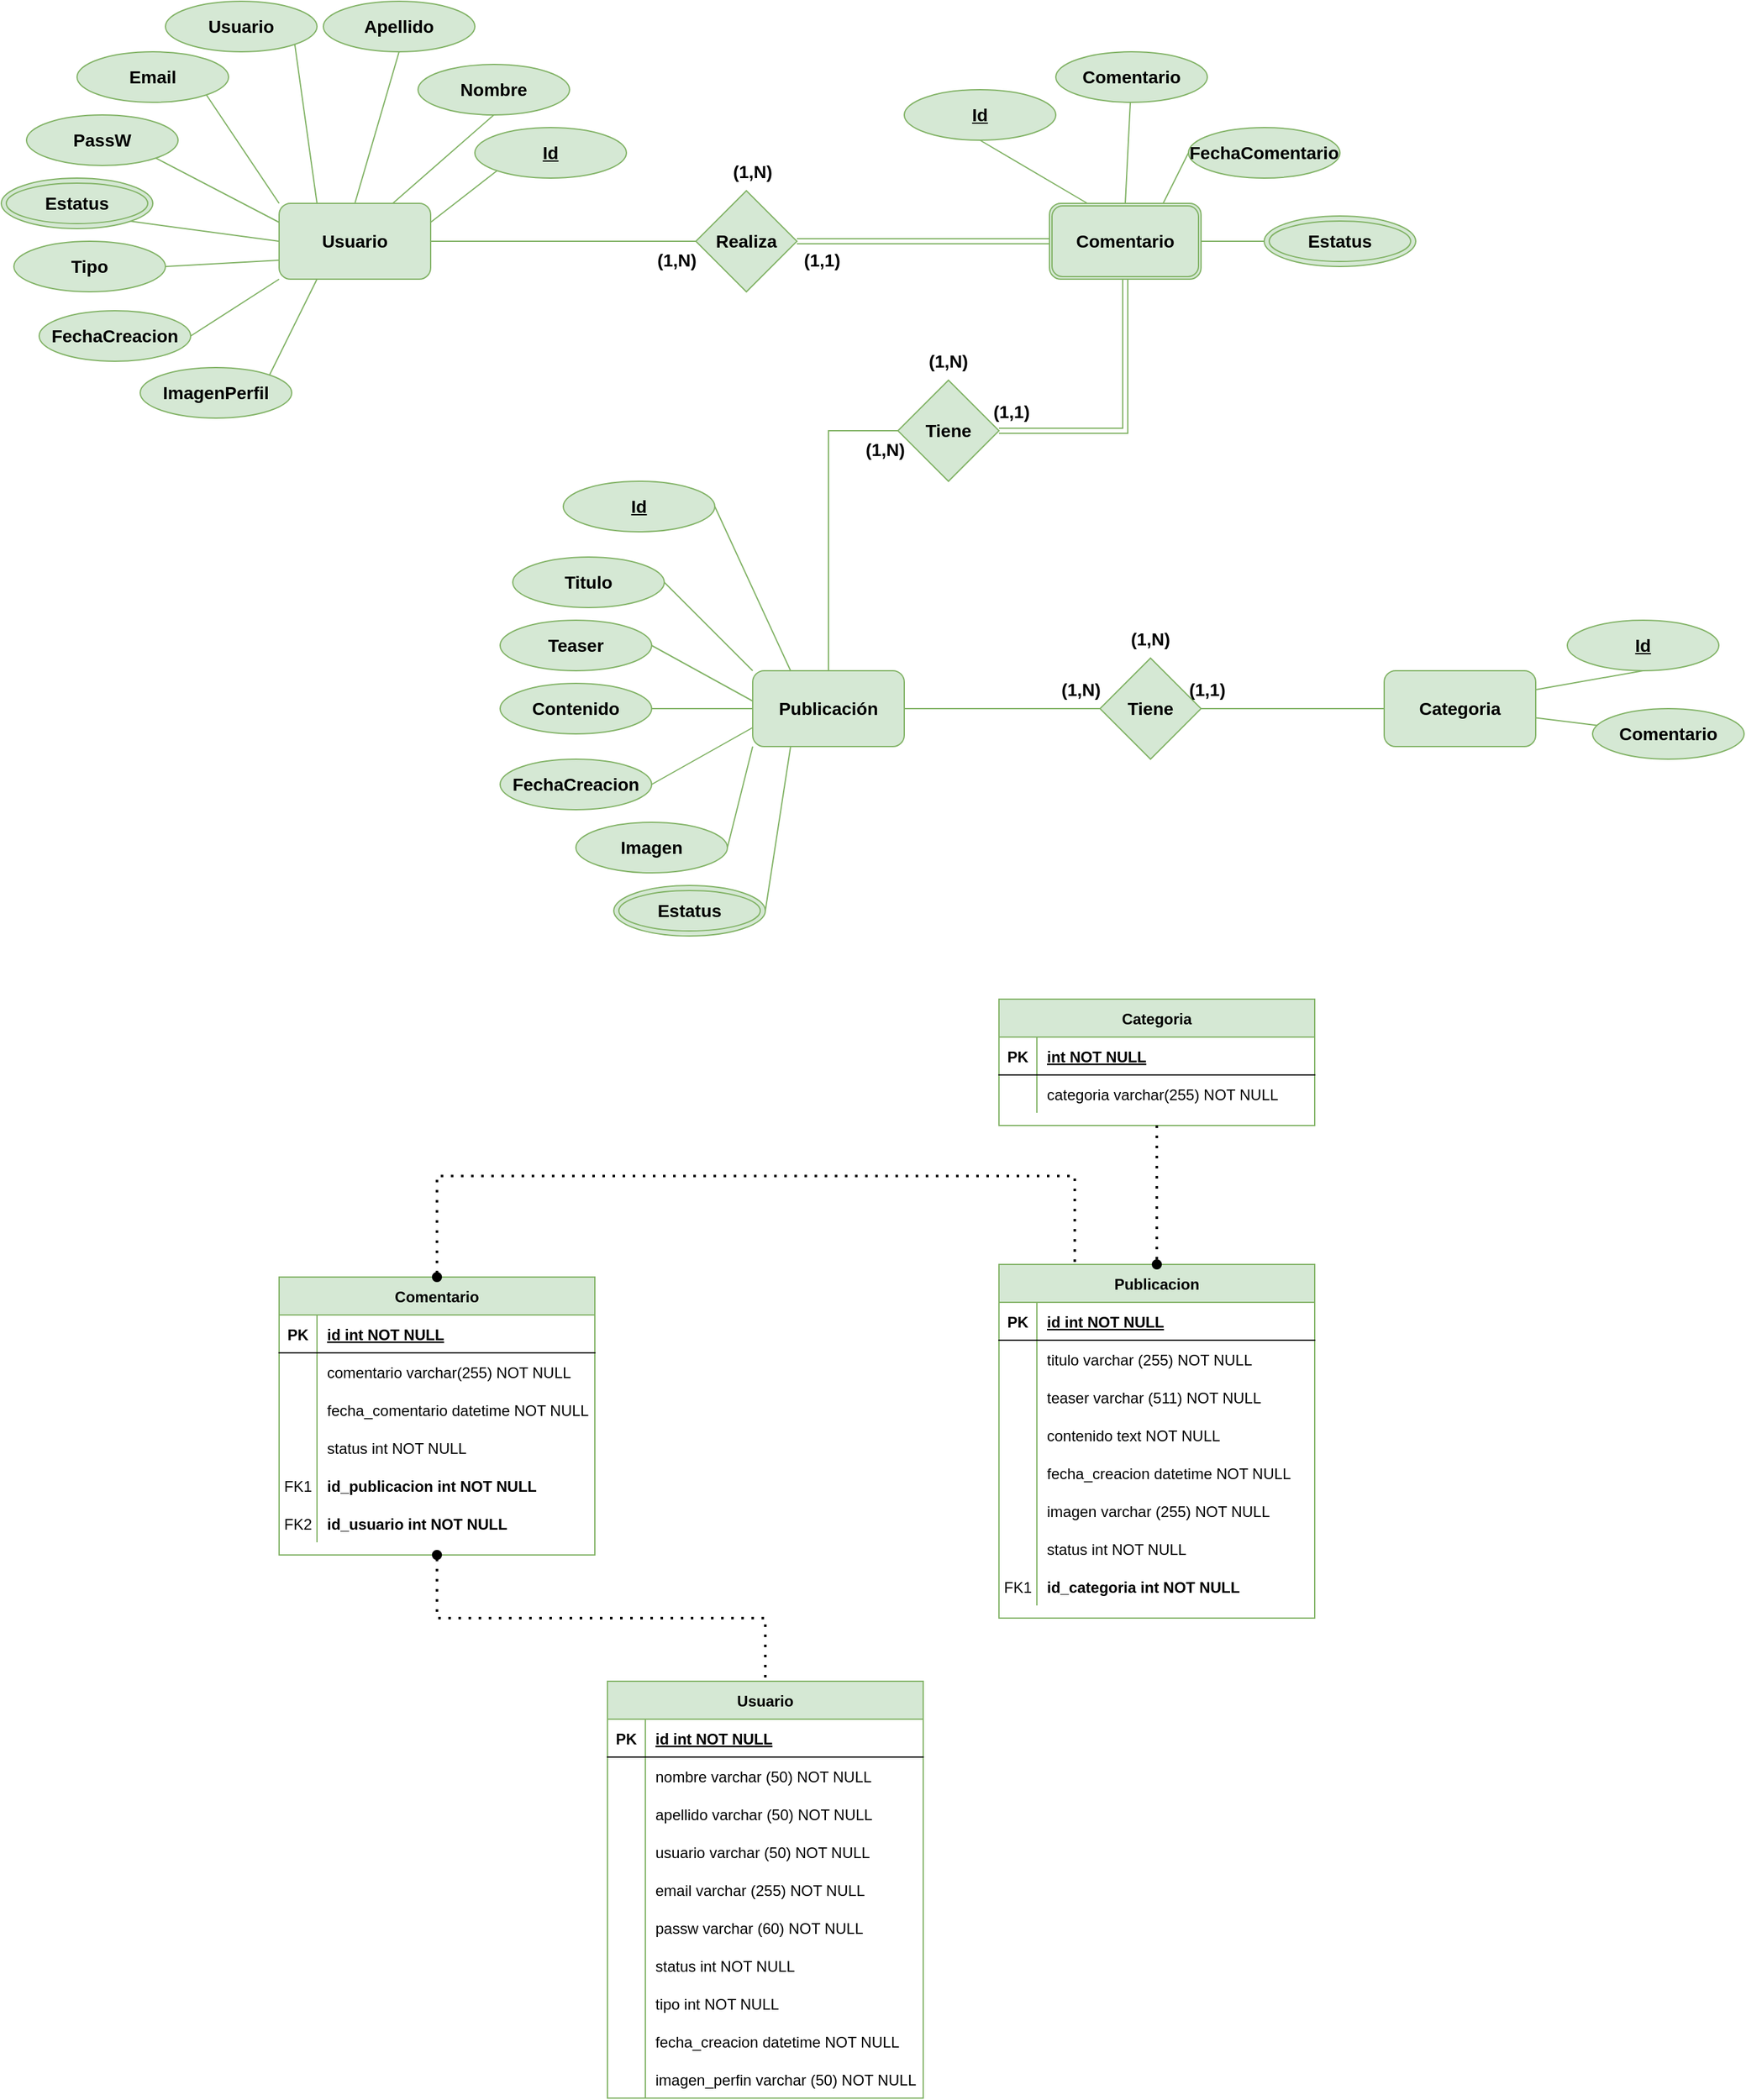 <mxfile version="20.6.0" type="github"><diagram id="yN6iOvYe5Qdf1nTJ3J4i" name="Página-1"><mxGraphModel dx="1960" dy="1848" grid="1" gridSize="10" guides="1" tooltips="1" connect="1" arrows="1" fold="1" page="1" pageScale="1" pageWidth="850" pageHeight="1100" math="0" shadow="0" extFonts="Permanent Marker^https://fonts.googleapis.com/css?family=Permanent+Marker"><root><mxCell id="0"/><mxCell id="1" parent="0"/><mxCell id="peJY58UMKQyecSpsiy6I-1" value="Comentario" style="shape=table;startSize=30;container=1;collapsible=1;childLayout=tableLayout;fixedRows=1;rowLines=0;fontStyle=1;align=center;resizeLast=1;fillColor=#d5e8d4;strokeColor=#82b366;" vertex="1" parent="1"><mxGeometry x="-540" y="1000" width="250" height="220" as="geometry"/></mxCell><mxCell id="peJY58UMKQyecSpsiy6I-2" value="" style="shape=partialRectangle;collapsible=0;dropTarget=0;pointerEvents=0;fillColor=none;points=[[0,0.5],[1,0.5]];portConstraint=eastwest;top=0;left=0;right=0;bottom=1;" vertex="1" parent="peJY58UMKQyecSpsiy6I-1"><mxGeometry y="30" width="250" height="30" as="geometry"/></mxCell><mxCell id="peJY58UMKQyecSpsiy6I-3" value="PK" style="shape=partialRectangle;overflow=hidden;connectable=0;fillColor=none;top=0;left=0;bottom=0;right=0;fontStyle=1;" vertex="1" parent="peJY58UMKQyecSpsiy6I-2"><mxGeometry width="30" height="30" as="geometry"><mxRectangle width="30" height="30" as="alternateBounds"/></mxGeometry></mxCell><mxCell id="peJY58UMKQyecSpsiy6I-4" value="id int NOT NULL " style="shape=partialRectangle;overflow=hidden;connectable=0;fillColor=none;top=0;left=0;bottom=0;right=0;align=left;spacingLeft=6;fontStyle=5;" vertex="1" parent="peJY58UMKQyecSpsiy6I-2"><mxGeometry x="30" width="220" height="30" as="geometry"><mxRectangle width="220" height="30" as="alternateBounds"/></mxGeometry></mxCell><mxCell id="peJY58UMKQyecSpsiy6I-5" value="" style="shape=partialRectangle;collapsible=0;dropTarget=0;pointerEvents=0;fillColor=none;points=[[0,0.5],[1,0.5]];portConstraint=eastwest;top=0;left=0;right=0;bottom=0;" vertex="1" parent="peJY58UMKQyecSpsiy6I-1"><mxGeometry y="60" width="250" height="30" as="geometry"/></mxCell><mxCell id="peJY58UMKQyecSpsiy6I-6" value="" style="shape=partialRectangle;overflow=hidden;connectable=0;fillColor=none;top=0;left=0;bottom=0;right=0;" vertex="1" parent="peJY58UMKQyecSpsiy6I-5"><mxGeometry width="30" height="30" as="geometry"><mxRectangle width="30" height="30" as="alternateBounds"/></mxGeometry></mxCell><mxCell id="peJY58UMKQyecSpsiy6I-7" value="comentario varchar(255) NOT NULL" style="shape=partialRectangle;overflow=hidden;connectable=0;fillColor=none;top=0;left=0;bottom=0;right=0;align=left;spacingLeft=6;" vertex="1" parent="peJY58UMKQyecSpsiy6I-5"><mxGeometry x="30" width="220" height="30" as="geometry"><mxRectangle width="220" height="30" as="alternateBounds"/></mxGeometry></mxCell><mxCell id="peJY58UMKQyecSpsiy6I-8" value="" style="shape=partialRectangle;collapsible=0;dropTarget=0;pointerEvents=0;fillColor=none;points=[[0,0.5],[1,0.5]];portConstraint=eastwest;top=0;left=0;right=0;bottom=0;" vertex="1" parent="peJY58UMKQyecSpsiy6I-1"><mxGeometry y="90" width="250" height="30" as="geometry"/></mxCell><mxCell id="peJY58UMKQyecSpsiy6I-9" value="" style="shape=partialRectangle;overflow=hidden;connectable=0;fillColor=none;top=0;left=0;bottom=0;right=0;" vertex="1" parent="peJY58UMKQyecSpsiy6I-8"><mxGeometry width="30" height="30" as="geometry"><mxRectangle width="30" height="30" as="alternateBounds"/></mxGeometry></mxCell><mxCell id="peJY58UMKQyecSpsiy6I-10" value="fecha_comentario datetime NOT NULL" style="shape=partialRectangle;overflow=hidden;connectable=0;fillColor=none;top=0;left=0;bottom=0;right=0;align=left;spacingLeft=6;" vertex="1" parent="peJY58UMKQyecSpsiy6I-8"><mxGeometry x="30" width="220" height="30" as="geometry"><mxRectangle width="220" height="30" as="alternateBounds"/></mxGeometry></mxCell><mxCell id="peJY58UMKQyecSpsiy6I-11" value="" style="shape=partialRectangle;collapsible=0;dropTarget=0;pointerEvents=0;fillColor=none;points=[[0,0.5],[1,0.5]];portConstraint=eastwest;top=0;left=0;right=0;bottom=0;" vertex="1" parent="peJY58UMKQyecSpsiy6I-1"><mxGeometry y="120" width="250" height="30" as="geometry"/></mxCell><mxCell id="peJY58UMKQyecSpsiy6I-12" value="" style="shape=partialRectangle;overflow=hidden;connectable=0;fillColor=none;top=0;left=0;bottom=0;right=0;" vertex="1" parent="peJY58UMKQyecSpsiy6I-11"><mxGeometry width="30" height="30" as="geometry"><mxRectangle width="30" height="30" as="alternateBounds"/></mxGeometry></mxCell><mxCell id="peJY58UMKQyecSpsiy6I-13" value="status int NOT NULL" style="shape=partialRectangle;overflow=hidden;connectable=0;fillColor=none;top=0;left=0;bottom=0;right=0;align=left;spacingLeft=6;" vertex="1" parent="peJY58UMKQyecSpsiy6I-11"><mxGeometry x="30" width="220" height="30" as="geometry"><mxRectangle width="220" height="30" as="alternateBounds"/></mxGeometry></mxCell><mxCell id="peJY58UMKQyecSpsiy6I-14" value="" style="shape=partialRectangle;collapsible=0;dropTarget=0;pointerEvents=0;fillColor=none;points=[[0,0.5],[1,0.5]];portConstraint=eastwest;top=0;left=0;right=0;bottom=0;" vertex="1" parent="peJY58UMKQyecSpsiy6I-1"><mxGeometry y="150" width="250" height="30" as="geometry"/></mxCell><mxCell id="peJY58UMKQyecSpsiy6I-15" value="" style="shape=partialRectangle;overflow=hidden;connectable=0;fillColor=none;top=0;left=0;bottom=0;right=0;" vertex="1" parent="peJY58UMKQyecSpsiy6I-14"><mxGeometry width="30" height="30" as="geometry"><mxRectangle width="30" height="30" as="alternateBounds"/></mxGeometry></mxCell><mxCell id="peJY58UMKQyecSpsiy6I-16" value="id_publicacion int NOT NULL" style="shape=partialRectangle;overflow=hidden;connectable=0;fillColor=none;top=0;left=0;bottom=0;right=0;align=left;spacingLeft=6;fontStyle=1" vertex="1" parent="peJY58UMKQyecSpsiy6I-14"><mxGeometry x="30" width="220" height="30" as="geometry"><mxRectangle width="220" height="30" as="alternateBounds"/></mxGeometry></mxCell><mxCell id="peJY58UMKQyecSpsiy6I-17" value="" style="shape=partialRectangle;collapsible=0;dropTarget=0;pointerEvents=0;fillColor=none;points=[[0,0.5],[1,0.5]];portConstraint=eastwest;top=0;left=0;right=0;bottom=0;" vertex="1" parent="peJY58UMKQyecSpsiy6I-1"><mxGeometry y="180" width="250" height="30" as="geometry"/></mxCell><mxCell id="peJY58UMKQyecSpsiy6I-18" value="" style="shape=partialRectangle;overflow=hidden;connectable=0;fillColor=none;top=0;left=0;bottom=0;right=0;" vertex="1" parent="peJY58UMKQyecSpsiy6I-17"><mxGeometry width="30" height="30" as="geometry"><mxRectangle width="30" height="30" as="alternateBounds"/></mxGeometry></mxCell><mxCell id="peJY58UMKQyecSpsiy6I-19" value="id_usuario int NOT NULL" style="shape=partialRectangle;overflow=hidden;connectable=0;fillColor=none;top=0;left=0;bottom=0;right=0;align=left;spacingLeft=6;fontStyle=1" vertex="1" parent="peJY58UMKQyecSpsiy6I-17"><mxGeometry x="30" width="220" height="30" as="geometry"><mxRectangle width="220" height="30" as="alternateBounds"/></mxGeometry></mxCell><mxCell id="peJY58UMKQyecSpsiy6I-20" value="Publicacion" style="shape=table;startSize=30;container=1;collapsible=1;childLayout=tableLayout;fixedRows=1;rowLines=0;fontStyle=1;align=center;resizeLast=1;fillColor=#d5e8d4;strokeColor=#82b366;" vertex="1" parent="1"><mxGeometry x="30" y="990" width="250" height="280" as="geometry"/></mxCell><mxCell id="peJY58UMKQyecSpsiy6I-21" value="" style="shape=partialRectangle;collapsible=0;dropTarget=0;pointerEvents=0;fillColor=none;points=[[0,0.5],[1,0.5]];portConstraint=eastwest;top=0;left=0;right=0;bottom=1;" vertex="1" parent="peJY58UMKQyecSpsiy6I-20"><mxGeometry y="30" width="250" height="30" as="geometry"/></mxCell><mxCell id="peJY58UMKQyecSpsiy6I-22" value="PK" style="shape=partialRectangle;overflow=hidden;connectable=0;fillColor=none;top=0;left=0;bottom=0;right=0;fontStyle=1;" vertex="1" parent="peJY58UMKQyecSpsiy6I-21"><mxGeometry width="30" height="30" as="geometry"><mxRectangle width="30" height="30" as="alternateBounds"/></mxGeometry></mxCell><mxCell id="peJY58UMKQyecSpsiy6I-23" value="id int NOT NULL " style="shape=partialRectangle;overflow=hidden;connectable=0;fillColor=none;top=0;left=0;bottom=0;right=0;align=left;spacingLeft=6;fontStyle=5;" vertex="1" parent="peJY58UMKQyecSpsiy6I-21"><mxGeometry x="30" width="220" height="30" as="geometry"><mxRectangle width="220" height="30" as="alternateBounds"/></mxGeometry></mxCell><mxCell id="peJY58UMKQyecSpsiy6I-24" value="" style="shape=partialRectangle;collapsible=0;dropTarget=0;pointerEvents=0;fillColor=none;points=[[0,0.5],[1,0.5]];portConstraint=eastwest;top=0;left=0;right=0;bottom=0;" vertex="1" parent="peJY58UMKQyecSpsiy6I-20"><mxGeometry y="60" width="250" height="30" as="geometry"/></mxCell><mxCell id="peJY58UMKQyecSpsiy6I-25" value="" style="shape=partialRectangle;overflow=hidden;connectable=0;fillColor=none;top=0;left=0;bottom=0;right=0;" vertex="1" parent="peJY58UMKQyecSpsiy6I-24"><mxGeometry width="30" height="30" as="geometry"><mxRectangle width="30" height="30" as="alternateBounds"/></mxGeometry></mxCell><mxCell id="peJY58UMKQyecSpsiy6I-26" value="titulo varchar (255) NOT NULL" style="shape=partialRectangle;overflow=hidden;connectable=0;fillColor=none;top=0;left=0;bottom=0;right=0;align=left;spacingLeft=6;" vertex="1" parent="peJY58UMKQyecSpsiy6I-24"><mxGeometry x="30" width="220" height="30" as="geometry"><mxRectangle width="220" height="30" as="alternateBounds"/></mxGeometry></mxCell><mxCell id="peJY58UMKQyecSpsiy6I-27" value="" style="shape=partialRectangle;collapsible=0;dropTarget=0;pointerEvents=0;fillColor=none;points=[[0,0.5],[1,0.5]];portConstraint=eastwest;top=0;left=0;right=0;bottom=0;" vertex="1" parent="peJY58UMKQyecSpsiy6I-20"><mxGeometry y="90" width="250" height="30" as="geometry"/></mxCell><mxCell id="peJY58UMKQyecSpsiy6I-28" value="" style="shape=partialRectangle;overflow=hidden;connectable=0;fillColor=none;top=0;left=0;bottom=0;right=0;" vertex="1" parent="peJY58UMKQyecSpsiy6I-27"><mxGeometry width="30" height="30" as="geometry"><mxRectangle width="30" height="30" as="alternateBounds"/></mxGeometry></mxCell><mxCell id="peJY58UMKQyecSpsiy6I-29" value="teaser varchar (511) NOT NULL" style="shape=partialRectangle;overflow=hidden;connectable=0;fillColor=none;top=0;left=0;bottom=0;right=0;align=left;spacingLeft=6;" vertex="1" parent="peJY58UMKQyecSpsiy6I-27"><mxGeometry x="30" width="220" height="30" as="geometry"><mxRectangle width="220" height="30" as="alternateBounds"/></mxGeometry></mxCell><mxCell id="peJY58UMKQyecSpsiy6I-30" value="" style="shape=partialRectangle;collapsible=0;dropTarget=0;pointerEvents=0;fillColor=none;points=[[0,0.5],[1,0.5]];portConstraint=eastwest;top=0;left=0;right=0;bottom=0;" vertex="1" parent="peJY58UMKQyecSpsiy6I-20"><mxGeometry y="120" width="250" height="30" as="geometry"/></mxCell><mxCell id="peJY58UMKQyecSpsiy6I-31" value="" style="shape=partialRectangle;overflow=hidden;connectable=0;fillColor=none;top=0;left=0;bottom=0;right=0;" vertex="1" parent="peJY58UMKQyecSpsiy6I-30"><mxGeometry width="30" height="30" as="geometry"><mxRectangle width="30" height="30" as="alternateBounds"/></mxGeometry></mxCell><mxCell id="peJY58UMKQyecSpsiy6I-32" value="contenido text NOT NULL" style="shape=partialRectangle;overflow=hidden;connectable=0;fillColor=none;top=0;left=0;bottom=0;right=0;align=left;spacingLeft=6;" vertex="1" parent="peJY58UMKQyecSpsiy6I-30"><mxGeometry x="30" width="220" height="30" as="geometry"><mxRectangle width="220" height="30" as="alternateBounds"/></mxGeometry></mxCell><mxCell id="peJY58UMKQyecSpsiy6I-33" value="" style="shape=partialRectangle;collapsible=0;dropTarget=0;pointerEvents=0;fillColor=none;points=[[0,0.5],[1,0.5]];portConstraint=eastwest;top=0;left=0;right=0;bottom=0;" vertex="1" parent="peJY58UMKQyecSpsiy6I-20"><mxGeometry y="150" width="250" height="30" as="geometry"/></mxCell><mxCell id="peJY58UMKQyecSpsiy6I-34" value="" style="shape=partialRectangle;overflow=hidden;connectable=0;fillColor=none;top=0;left=0;bottom=0;right=0;" vertex="1" parent="peJY58UMKQyecSpsiy6I-33"><mxGeometry width="30" height="30" as="geometry"><mxRectangle width="30" height="30" as="alternateBounds"/></mxGeometry></mxCell><mxCell id="peJY58UMKQyecSpsiy6I-35" value="fecha_creacion datetime NOT NULL" style="shape=partialRectangle;overflow=hidden;connectable=0;fillColor=none;top=0;left=0;bottom=0;right=0;align=left;spacingLeft=6;" vertex="1" parent="peJY58UMKQyecSpsiy6I-33"><mxGeometry x="30" width="220" height="30" as="geometry"><mxRectangle width="220" height="30" as="alternateBounds"/></mxGeometry></mxCell><mxCell id="peJY58UMKQyecSpsiy6I-36" value="" style="shape=partialRectangle;collapsible=0;dropTarget=0;pointerEvents=0;fillColor=none;points=[[0,0.5],[1,0.5]];portConstraint=eastwest;top=0;left=0;right=0;bottom=0;" vertex="1" parent="peJY58UMKQyecSpsiy6I-20"><mxGeometry y="180" width="250" height="30" as="geometry"/></mxCell><mxCell id="peJY58UMKQyecSpsiy6I-37" value="" style="shape=partialRectangle;overflow=hidden;connectable=0;fillColor=none;top=0;left=0;bottom=0;right=0;" vertex="1" parent="peJY58UMKQyecSpsiy6I-36"><mxGeometry width="30" height="30" as="geometry"><mxRectangle width="30" height="30" as="alternateBounds"/></mxGeometry></mxCell><mxCell id="peJY58UMKQyecSpsiy6I-38" value="imagen varchar (255) NOT NULL" style="shape=partialRectangle;overflow=hidden;connectable=0;fillColor=none;top=0;left=0;bottom=0;right=0;align=left;spacingLeft=6;" vertex="1" parent="peJY58UMKQyecSpsiy6I-36"><mxGeometry x="30" width="220" height="30" as="geometry"><mxRectangle width="220" height="30" as="alternateBounds"/></mxGeometry></mxCell><mxCell id="peJY58UMKQyecSpsiy6I-39" value="" style="shape=partialRectangle;collapsible=0;dropTarget=0;pointerEvents=0;fillColor=none;points=[[0,0.5],[1,0.5]];portConstraint=eastwest;top=0;left=0;right=0;bottom=0;" vertex="1" parent="peJY58UMKQyecSpsiy6I-20"><mxGeometry y="210" width="250" height="30" as="geometry"/></mxCell><mxCell id="peJY58UMKQyecSpsiy6I-40" value="" style="shape=partialRectangle;overflow=hidden;connectable=0;fillColor=none;top=0;left=0;bottom=0;right=0;" vertex="1" parent="peJY58UMKQyecSpsiy6I-39"><mxGeometry width="30" height="30" as="geometry"><mxRectangle width="30" height="30" as="alternateBounds"/></mxGeometry></mxCell><mxCell id="peJY58UMKQyecSpsiy6I-41" value="status int NOT NULL" style="shape=partialRectangle;overflow=hidden;connectable=0;fillColor=none;top=0;left=0;bottom=0;right=0;align=left;spacingLeft=6;" vertex="1" parent="peJY58UMKQyecSpsiy6I-39"><mxGeometry x="30" width="220" height="30" as="geometry"><mxRectangle width="220" height="30" as="alternateBounds"/></mxGeometry></mxCell><mxCell id="peJY58UMKQyecSpsiy6I-42" value="" style="shape=partialRectangle;collapsible=0;dropTarget=0;pointerEvents=0;fillColor=none;points=[[0,0.5],[1,0.5]];portConstraint=eastwest;top=0;left=0;right=0;bottom=0;" vertex="1" parent="peJY58UMKQyecSpsiy6I-20"><mxGeometry y="240" width="250" height="30" as="geometry"/></mxCell><mxCell id="peJY58UMKQyecSpsiy6I-43" value="FK1" style="shape=partialRectangle;overflow=hidden;connectable=0;fillColor=none;top=0;left=0;bottom=0;right=0;" vertex="1" parent="peJY58UMKQyecSpsiy6I-42"><mxGeometry width="30" height="30" as="geometry"><mxRectangle width="30" height="30" as="alternateBounds"/></mxGeometry></mxCell><mxCell id="peJY58UMKQyecSpsiy6I-44" value="id_categoria int NOT NULL" style="shape=partialRectangle;overflow=hidden;connectable=0;fillColor=none;top=0;left=0;bottom=0;right=0;align=left;spacingLeft=6;fontStyle=1" vertex="1" parent="peJY58UMKQyecSpsiy6I-42"><mxGeometry x="30" width="220" height="30" as="geometry"><mxRectangle width="220" height="30" as="alternateBounds"/></mxGeometry></mxCell><mxCell id="peJY58UMKQyecSpsiy6I-45" value="Usuario" style="shape=table;startSize=30;container=1;collapsible=1;childLayout=tableLayout;fixedRows=1;rowLines=0;fontStyle=1;align=center;resizeLast=1;fillColor=#d5e8d4;strokeColor=#82b366;" vertex="1" parent="1"><mxGeometry x="-280" y="1320" width="250" height="330" as="geometry"/></mxCell><mxCell id="peJY58UMKQyecSpsiy6I-46" value="" style="shape=partialRectangle;collapsible=0;dropTarget=0;pointerEvents=0;fillColor=none;points=[[0,0.5],[1,0.5]];portConstraint=eastwest;top=0;left=0;right=0;bottom=1;" vertex="1" parent="peJY58UMKQyecSpsiy6I-45"><mxGeometry y="30" width="250" height="30" as="geometry"/></mxCell><mxCell id="peJY58UMKQyecSpsiy6I-47" value="PK" style="shape=partialRectangle;overflow=hidden;connectable=0;fillColor=none;top=0;left=0;bottom=0;right=0;fontStyle=1;" vertex="1" parent="peJY58UMKQyecSpsiy6I-46"><mxGeometry width="30" height="30" as="geometry"><mxRectangle width="30" height="30" as="alternateBounds"/></mxGeometry></mxCell><mxCell id="peJY58UMKQyecSpsiy6I-48" value="id int NOT NULL " style="shape=partialRectangle;overflow=hidden;connectable=0;fillColor=none;top=0;left=0;bottom=0;right=0;align=left;spacingLeft=6;fontStyle=5;" vertex="1" parent="peJY58UMKQyecSpsiy6I-46"><mxGeometry x="30" width="220" height="30" as="geometry"><mxRectangle width="220" height="30" as="alternateBounds"/></mxGeometry></mxCell><mxCell id="peJY58UMKQyecSpsiy6I-49" value="" style="shape=partialRectangle;collapsible=0;dropTarget=0;pointerEvents=0;fillColor=none;points=[[0,0.5],[1,0.5]];portConstraint=eastwest;top=0;left=0;right=0;bottom=0;" vertex="1" parent="peJY58UMKQyecSpsiy6I-45"><mxGeometry y="60" width="250" height="30" as="geometry"/></mxCell><mxCell id="peJY58UMKQyecSpsiy6I-50" value="" style="shape=partialRectangle;overflow=hidden;connectable=0;fillColor=none;top=0;left=0;bottom=0;right=0;" vertex="1" parent="peJY58UMKQyecSpsiy6I-49"><mxGeometry width="30" height="30" as="geometry"><mxRectangle width="30" height="30" as="alternateBounds"/></mxGeometry></mxCell><mxCell id="peJY58UMKQyecSpsiy6I-51" value="nombre varchar (50) NOT NULL" style="shape=partialRectangle;overflow=hidden;connectable=0;fillColor=none;top=0;left=0;bottom=0;right=0;align=left;spacingLeft=6;" vertex="1" parent="peJY58UMKQyecSpsiy6I-49"><mxGeometry x="30" width="220" height="30" as="geometry"><mxRectangle width="220" height="30" as="alternateBounds"/></mxGeometry></mxCell><mxCell id="peJY58UMKQyecSpsiy6I-52" value="" style="shape=partialRectangle;collapsible=0;dropTarget=0;pointerEvents=0;fillColor=none;points=[[0,0.5],[1,0.5]];portConstraint=eastwest;top=0;left=0;right=0;bottom=0;" vertex="1" parent="peJY58UMKQyecSpsiy6I-45"><mxGeometry y="90" width="250" height="30" as="geometry"/></mxCell><mxCell id="peJY58UMKQyecSpsiy6I-53" value="" style="shape=partialRectangle;overflow=hidden;connectable=0;fillColor=none;top=0;left=0;bottom=0;right=0;" vertex="1" parent="peJY58UMKQyecSpsiy6I-52"><mxGeometry width="30" height="30" as="geometry"><mxRectangle width="30" height="30" as="alternateBounds"/></mxGeometry></mxCell><mxCell id="peJY58UMKQyecSpsiy6I-54" value="apellido varchar (50) NOT NULL" style="shape=partialRectangle;overflow=hidden;connectable=0;fillColor=none;top=0;left=0;bottom=0;right=0;align=left;spacingLeft=6;" vertex="1" parent="peJY58UMKQyecSpsiy6I-52"><mxGeometry x="30" width="220" height="30" as="geometry"><mxRectangle width="220" height="30" as="alternateBounds"/></mxGeometry></mxCell><mxCell id="peJY58UMKQyecSpsiy6I-55" value="" style="shape=partialRectangle;collapsible=0;dropTarget=0;pointerEvents=0;fillColor=none;points=[[0,0.5],[1,0.5]];portConstraint=eastwest;top=0;left=0;right=0;bottom=0;" vertex="1" parent="peJY58UMKQyecSpsiy6I-45"><mxGeometry y="120" width="250" height="30" as="geometry"/></mxCell><mxCell id="peJY58UMKQyecSpsiy6I-56" value="" style="shape=partialRectangle;overflow=hidden;connectable=0;fillColor=none;top=0;left=0;bottom=0;right=0;" vertex="1" parent="peJY58UMKQyecSpsiy6I-55"><mxGeometry width="30" height="30" as="geometry"><mxRectangle width="30" height="30" as="alternateBounds"/></mxGeometry></mxCell><mxCell id="peJY58UMKQyecSpsiy6I-57" value="usuario varchar (50) NOT NULL" style="shape=partialRectangle;overflow=hidden;connectable=0;fillColor=none;top=0;left=0;bottom=0;right=0;align=left;spacingLeft=6;" vertex="1" parent="peJY58UMKQyecSpsiy6I-55"><mxGeometry x="30" width="220" height="30" as="geometry"><mxRectangle width="220" height="30" as="alternateBounds"/></mxGeometry></mxCell><mxCell id="peJY58UMKQyecSpsiy6I-58" value="" style="shape=partialRectangle;collapsible=0;dropTarget=0;pointerEvents=0;fillColor=none;points=[[0,0.5],[1,0.5]];portConstraint=eastwest;top=0;left=0;right=0;bottom=0;" vertex="1" parent="peJY58UMKQyecSpsiy6I-45"><mxGeometry y="150" width="250" height="30" as="geometry"/></mxCell><mxCell id="peJY58UMKQyecSpsiy6I-59" value="" style="shape=partialRectangle;overflow=hidden;connectable=0;fillColor=none;top=0;left=0;bottom=0;right=0;" vertex="1" parent="peJY58UMKQyecSpsiy6I-58"><mxGeometry width="30" height="30" as="geometry"><mxRectangle width="30" height="30" as="alternateBounds"/></mxGeometry></mxCell><mxCell id="peJY58UMKQyecSpsiy6I-60" value="email varchar (255) NOT NULL" style="shape=partialRectangle;overflow=hidden;connectable=0;fillColor=none;top=0;left=0;bottom=0;right=0;align=left;spacingLeft=6;" vertex="1" parent="peJY58UMKQyecSpsiy6I-58"><mxGeometry x="30" width="220" height="30" as="geometry"><mxRectangle width="220" height="30" as="alternateBounds"/></mxGeometry></mxCell><mxCell id="peJY58UMKQyecSpsiy6I-61" value="" style="shape=partialRectangle;collapsible=0;dropTarget=0;pointerEvents=0;fillColor=none;points=[[0,0.5],[1,0.5]];portConstraint=eastwest;top=0;left=0;right=0;bottom=0;" vertex="1" parent="peJY58UMKQyecSpsiy6I-45"><mxGeometry y="180" width="250" height="30" as="geometry"/></mxCell><mxCell id="peJY58UMKQyecSpsiy6I-62" value="" style="shape=partialRectangle;overflow=hidden;connectable=0;fillColor=none;top=0;left=0;bottom=0;right=0;" vertex="1" parent="peJY58UMKQyecSpsiy6I-61"><mxGeometry width="30" height="30" as="geometry"><mxRectangle width="30" height="30" as="alternateBounds"/></mxGeometry></mxCell><mxCell id="peJY58UMKQyecSpsiy6I-63" value="passw varchar (60) NOT NULL" style="shape=partialRectangle;overflow=hidden;connectable=0;fillColor=none;top=0;left=0;bottom=0;right=0;align=left;spacingLeft=6;" vertex="1" parent="peJY58UMKQyecSpsiy6I-61"><mxGeometry x="30" width="220" height="30" as="geometry"><mxRectangle width="220" height="30" as="alternateBounds"/></mxGeometry></mxCell><mxCell id="peJY58UMKQyecSpsiy6I-64" value="" style="shape=partialRectangle;collapsible=0;dropTarget=0;pointerEvents=0;fillColor=none;points=[[0,0.5],[1,0.5]];portConstraint=eastwest;top=0;left=0;right=0;bottom=0;" vertex="1" parent="peJY58UMKQyecSpsiy6I-45"><mxGeometry y="210" width="250" height="30" as="geometry"/></mxCell><mxCell id="peJY58UMKQyecSpsiy6I-65" value="" style="shape=partialRectangle;overflow=hidden;connectable=0;fillColor=none;top=0;left=0;bottom=0;right=0;" vertex="1" parent="peJY58UMKQyecSpsiy6I-64"><mxGeometry width="30" height="30" as="geometry"><mxRectangle width="30" height="30" as="alternateBounds"/></mxGeometry></mxCell><mxCell id="peJY58UMKQyecSpsiy6I-66" value="status int NOT NULL" style="shape=partialRectangle;overflow=hidden;connectable=0;fillColor=none;top=0;left=0;bottom=0;right=0;align=left;spacingLeft=6;" vertex="1" parent="peJY58UMKQyecSpsiy6I-64"><mxGeometry x="30" width="220" height="30" as="geometry"><mxRectangle width="220" height="30" as="alternateBounds"/></mxGeometry></mxCell><mxCell id="peJY58UMKQyecSpsiy6I-67" value="" style="shape=partialRectangle;collapsible=0;dropTarget=0;pointerEvents=0;fillColor=none;points=[[0,0.5],[1,0.5]];portConstraint=eastwest;top=0;left=0;right=0;bottom=0;" vertex="1" parent="peJY58UMKQyecSpsiy6I-45"><mxGeometry y="240" width="250" height="30" as="geometry"/></mxCell><mxCell id="peJY58UMKQyecSpsiy6I-68" value="" style="shape=partialRectangle;overflow=hidden;connectable=0;fillColor=none;top=0;left=0;bottom=0;right=0;" vertex="1" parent="peJY58UMKQyecSpsiy6I-67"><mxGeometry width="30" height="30" as="geometry"><mxRectangle width="30" height="30" as="alternateBounds"/></mxGeometry></mxCell><mxCell id="peJY58UMKQyecSpsiy6I-69" value="tipo int NOT NULL" style="shape=partialRectangle;overflow=hidden;connectable=0;fillColor=none;top=0;left=0;bottom=0;right=0;align=left;spacingLeft=6;" vertex="1" parent="peJY58UMKQyecSpsiy6I-67"><mxGeometry x="30" width="220" height="30" as="geometry"><mxRectangle width="220" height="30" as="alternateBounds"/></mxGeometry></mxCell><mxCell id="peJY58UMKQyecSpsiy6I-70" value="" style="shape=partialRectangle;collapsible=0;dropTarget=0;pointerEvents=0;fillColor=none;points=[[0,0.5],[1,0.5]];portConstraint=eastwest;top=0;left=0;right=0;bottom=0;" vertex="1" parent="peJY58UMKQyecSpsiy6I-45"><mxGeometry y="270" width="250" height="30" as="geometry"/></mxCell><mxCell id="peJY58UMKQyecSpsiy6I-71" value="" style="shape=partialRectangle;overflow=hidden;connectable=0;fillColor=none;top=0;left=0;bottom=0;right=0;" vertex="1" parent="peJY58UMKQyecSpsiy6I-70"><mxGeometry width="30" height="30" as="geometry"><mxRectangle width="30" height="30" as="alternateBounds"/></mxGeometry></mxCell><mxCell id="peJY58UMKQyecSpsiy6I-72" value="fecha_creacion datetime NOT NULL" style="shape=partialRectangle;overflow=hidden;connectable=0;fillColor=none;top=0;left=0;bottom=0;right=0;align=left;spacingLeft=6;" vertex="1" parent="peJY58UMKQyecSpsiy6I-70"><mxGeometry x="30" width="220" height="30" as="geometry"><mxRectangle width="220" height="30" as="alternateBounds"/></mxGeometry></mxCell><mxCell id="peJY58UMKQyecSpsiy6I-73" value="" style="shape=partialRectangle;collapsible=0;dropTarget=0;pointerEvents=0;fillColor=none;points=[[0,0.5],[1,0.5]];portConstraint=eastwest;top=0;left=0;right=0;bottom=0;" vertex="1" parent="peJY58UMKQyecSpsiy6I-45"><mxGeometry y="300" width="250" height="30" as="geometry"/></mxCell><mxCell id="peJY58UMKQyecSpsiy6I-74" value="" style="shape=partialRectangle;overflow=hidden;connectable=0;fillColor=none;top=0;left=0;bottom=0;right=0;" vertex="1" parent="peJY58UMKQyecSpsiy6I-73"><mxGeometry width="30" height="30" as="geometry"><mxRectangle width="30" height="30" as="alternateBounds"/></mxGeometry></mxCell><mxCell id="peJY58UMKQyecSpsiy6I-75" value="imagen_perfin varchar (50) NOT NULL" style="shape=partialRectangle;overflow=hidden;connectable=0;fillColor=none;top=0;left=0;bottom=0;right=0;align=left;spacingLeft=6;" vertex="1" parent="peJY58UMKQyecSpsiy6I-73"><mxGeometry x="30" width="220" height="30" as="geometry"><mxRectangle width="220" height="30" as="alternateBounds"/></mxGeometry></mxCell><mxCell id="peJY58UMKQyecSpsiy6I-76" value="Categoria" style="shape=table;startSize=30;container=1;collapsible=1;childLayout=tableLayout;fixedRows=1;rowLines=0;fontStyle=1;align=center;resizeLast=1;fillColor=#d5e8d4;strokeColor=#82b366;" vertex="1" parent="1"><mxGeometry x="30" y="780" width="250" height="100" as="geometry"/></mxCell><mxCell id="peJY58UMKQyecSpsiy6I-77" value="" style="shape=partialRectangle;collapsible=0;dropTarget=0;pointerEvents=0;fillColor=none;points=[[0,0.5],[1,0.5]];portConstraint=eastwest;top=0;left=0;right=0;bottom=1;" vertex="1" parent="peJY58UMKQyecSpsiy6I-76"><mxGeometry y="30" width="250" height="30" as="geometry"/></mxCell><mxCell id="peJY58UMKQyecSpsiy6I-78" value="PK" style="shape=partialRectangle;overflow=hidden;connectable=0;fillColor=none;top=0;left=0;bottom=0;right=0;fontStyle=1;" vertex="1" parent="peJY58UMKQyecSpsiy6I-77"><mxGeometry width="30" height="30" as="geometry"><mxRectangle width="30" height="30" as="alternateBounds"/></mxGeometry></mxCell><mxCell id="peJY58UMKQyecSpsiy6I-79" value="int NOT NULL " style="shape=partialRectangle;overflow=hidden;connectable=0;fillColor=none;top=0;left=0;bottom=0;right=0;align=left;spacingLeft=6;fontStyle=5;" vertex="1" parent="peJY58UMKQyecSpsiy6I-77"><mxGeometry x="30" width="220" height="30" as="geometry"><mxRectangle width="220" height="30" as="alternateBounds"/></mxGeometry></mxCell><mxCell id="peJY58UMKQyecSpsiy6I-80" value="" style="shape=partialRectangle;collapsible=0;dropTarget=0;pointerEvents=0;fillColor=none;points=[[0,0.5],[1,0.5]];portConstraint=eastwest;top=0;left=0;right=0;bottom=0;" vertex="1" parent="peJY58UMKQyecSpsiy6I-76"><mxGeometry y="60" width="250" height="30" as="geometry"/></mxCell><mxCell id="peJY58UMKQyecSpsiy6I-81" value="" style="shape=partialRectangle;overflow=hidden;connectable=0;fillColor=none;top=0;left=0;bottom=0;right=0;" vertex="1" parent="peJY58UMKQyecSpsiy6I-80"><mxGeometry width="30" height="30" as="geometry"><mxRectangle width="30" height="30" as="alternateBounds"/></mxGeometry></mxCell><mxCell id="peJY58UMKQyecSpsiy6I-82" value="categoria varchar(255) NOT NULL" style="shape=partialRectangle;overflow=hidden;connectable=0;fillColor=none;top=0;left=0;bottom=0;right=0;align=left;spacingLeft=6;" vertex="1" parent="peJY58UMKQyecSpsiy6I-80"><mxGeometry x="30" width="220" height="30" as="geometry"><mxRectangle width="220" height="30" as="alternateBounds"/></mxGeometry></mxCell><mxCell id="peJY58UMKQyecSpsiy6I-83" style="edgeStyle=orthogonalEdgeStyle;rounded=0;orthogonalLoop=1;jettySize=auto;html=1;exitX=1;exitY=0.5;exitDx=0;exitDy=0;entryX=0;entryY=0.5;entryDx=0;entryDy=0;fontSize=14;endArrow=none;endFill=0;fillColor=#d5e8d4;strokeColor=#82b366;" edge="1" parent="1" source="peJY58UMKQyecSpsiy6I-84" target="peJY58UMKQyecSpsiy6I-146"><mxGeometry relative="1" as="geometry"/></mxCell><mxCell id="peJY58UMKQyecSpsiy6I-84" value="&lt;font style=&quot;font-size: 14px;&quot;&gt;&lt;b&gt;Usuario&lt;/b&gt;&lt;/font&gt;" style="rounded=1;whiteSpace=wrap;html=1;fillColor=#d5e8d4;strokeColor=#82b366;" vertex="1" parent="1"><mxGeometry x="-540" y="150" width="120" height="60" as="geometry"/></mxCell><mxCell id="peJY58UMKQyecSpsiy6I-85" style="edgeStyle=orthogonalEdgeStyle;rounded=0;orthogonalLoop=1;jettySize=auto;html=1;exitX=0.5;exitY=0;exitDx=0;exitDy=0;fontSize=14;endArrow=none;endFill=0;fillColor=#d5e8d4;strokeColor=#82b366;entryX=0;entryY=0.5;entryDx=0;entryDy=0;" edge="1" parent="1" source="peJY58UMKQyecSpsiy6I-87" target="peJY58UMKQyecSpsiy6I-141"><mxGeometry relative="1" as="geometry"><mxPoint x="-105" y="400" as="targetPoint"/></mxGeometry></mxCell><mxCell id="peJY58UMKQyecSpsiy6I-86" style="edgeStyle=orthogonalEdgeStyle;rounded=0;orthogonalLoop=1;jettySize=auto;html=1;exitX=0;exitY=0.5;exitDx=0;exitDy=0;fontSize=14;endArrow=none;endFill=0;fillColor=#d5e8d4;strokeColor=#82b366;shape=link;entryX=1;entryY=0.5;entryDx=0;entryDy=0;" edge="1" parent="1" source="peJY58UMKQyecSpsiy6I-90" target="peJY58UMKQyecSpsiy6I-146"><mxGeometry relative="1" as="geometry"><mxPoint y="200" as="targetPoint"/></mxGeometry></mxCell><mxCell id="peJY58UMKQyecSpsiy6I-87" value="&lt;font style=&quot;font-size: 14px;&quot;&gt;&lt;b&gt;Publicación&lt;/b&gt;&lt;/font&gt;" style="rounded=1;whiteSpace=wrap;html=1;fillColor=#d5e8d4;strokeColor=#82b366;" vertex="1" parent="1"><mxGeometry x="-165" y="520" width="120" height="60" as="geometry"/></mxCell><mxCell id="peJY58UMKQyecSpsiy6I-88" value="&lt;span style=&quot;font-size: 14px;&quot;&gt;&lt;b&gt;Categoria&lt;/b&gt;&lt;/span&gt;" style="rounded=1;whiteSpace=wrap;html=1;fillColor=#d5e8d4;strokeColor=#82b366;" vertex="1" parent="1"><mxGeometry x="335" y="520" width="120" height="60" as="geometry"/></mxCell><mxCell id="peJY58UMKQyecSpsiy6I-89" style="edgeStyle=orthogonalEdgeStyle;rounded=0;orthogonalLoop=1;jettySize=auto;html=1;entryX=1;entryY=0.5;entryDx=0;entryDy=0;fontSize=14;endArrow=none;endFill=0;fillColor=#d5e8d4;strokeColor=#82b366;exitX=0.5;exitY=1;exitDx=0;exitDy=0;shape=link;" edge="1" parent="1" source="peJY58UMKQyecSpsiy6I-90" target="peJY58UMKQyecSpsiy6I-141"><mxGeometry relative="1" as="geometry"/></mxCell><mxCell id="peJY58UMKQyecSpsiy6I-90" value="&lt;b&gt;Comentario&lt;/b&gt;" style="shape=ext;double=1;rounded=1;whiteSpace=wrap;html=1;strokeColor=#82b366;fontSize=14;fillColor=#d5e8d4;" vertex="1" parent="1"><mxGeometry x="70" y="150" width="120" height="60" as="geometry"/></mxCell><mxCell id="peJY58UMKQyecSpsiy6I-91" style="rounded=0;orthogonalLoop=1;jettySize=auto;html=1;exitX=1;exitY=0.5;exitDx=0;exitDy=0;fontSize=14;strokeColor=none;endArrow=none;endFill=0;" edge="1" parent="1" source="peJY58UMKQyecSpsiy6I-93" target="peJY58UMKQyecSpsiy6I-84"><mxGeometry relative="1" as="geometry"/></mxCell><mxCell id="peJY58UMKQyecSpsiy6I-92" style="edgeStyle=none;rounded=0;orthogonalLoop=1;jettySize=auto;html=1;exitX=0;exitY=1;exitDx=0;exitDy=0;fontSize=14;endArrow=none;endFill=0;fillColor=#d5e8d4;strokeColor=#82b366;entryX=1;entryY=0.25;entryDx=0;entryDy=0;" edge="1" parent="1" source="peJY58UMKQyecSpsiy6I-93" target="peJY58UMKQyecSpsiy6I-84"><mxGeometry relative="1" as="geometry"><mxPoint x="-540" y="160" as="targetPoint"/></mxGeometry></mxCell><mxCell id="peJY58UMKQyecSpsiy6I-93" value="&lt;b&gt;&lt;u&gt;Id&lt;/u&gt;&lt;/b&gt;" style="ellipse;whiteSpace=wrap;html=1;strokeColor=#82b366;fontSize=14;fillColor=#d5e8d4;" vertex="1" parent="1"><mxGeometry x="-385" y="90" width="120" height="40" as="geometry"/></mxCell><mxCell id="peJY58UMKQyecSpsiy6I-94" style="edgeStyle=none;rounded=0;orthogonalLoop=1;jettySize=auto;html=1;exitX=0.5;exitY=1;exitDx=0;exitDy=0;fontSize=14;endArrow=none;endFill=0;entryX=0.75;entryY=0;entryDx=0;entryDy=0;fillColor=#d5e8d4;strokeColor=#82b366;" edge="1" parent="1" source="peJY58UMKQyecSpsiy6I-95" target="peJY58UMKQyecSpsiy6I-84"><mxGeometry relative="1" as="geometry"><mxPoint x="-550" y="130" as="targetPoint"/></mxGeometry></mxCell><mxCell id="peJY58UMKQyecSpsiy6I-95" value="&lt;b&gt;Nombre&lt;/b&gt;" style="ellipse;whiteSpace=wrap;html=1;strokeColor=#82b366;fontSize=14;fillColor=#d5e8d4;" vertex="1" parent="1"><mxGeometry x="-430" y="40" width="120" height="40" as="geometry"/></mxCell><mxCell id="peJY58UMKQyecSpsiy6I-96" style="edgeStyle=none;rounded=0;orthogonalLoop=1;jettySize=auto;html=1;exitX=0.5;exitY=1;exitDx=0;exitDy=0;entryX=0.5;entryY=0;entryDx=0;entryDy=0;fontSize=14;endArrow=none;endFill=0;fillColor=#d5e8d4;strokeColor=#82b366;" edge="1" parent="1" source="peJY58UMKQyecSpsiy6I-97" target="peJY58UMKQyecSpsiy6I-84"><mxGeometry relative="1" as="geometry"/></mxCell><mxCell id="peJY58UMKQyecSpsiy6I-97" value="&lt;b&gt;Apellido&lt;/b&gt;" style="ellipse;whiteSpace=wrap;html=1;strokeColor=#82b366;fontSize=14;fillColor=#d5e8d4;" vertex="1" parent="1"><mxGeometry x="-505" y="-10" width="120" height="40" as="geometry"/></mxCell><mxCell id="peJY58UMKQyecSpsiy6I-98" style="edgeStyle=none;rounded=0;orthogonalLoop=1;jettySize=auto;html=1;fontSize=14;endArrow=none;endFill=0;exitX=1;exitY=1;exitDx=0;exitDy=0;fillColor=#d5e8d4;strokeColor=#82b366;" edge="1" parent="1" source="peJY58UMKQyecSpsiy6I-99"><mxGeometry relative="1" as="geometry"><mxPoint x="-510" y="150" as="targetPoint"/></mxGeometry></mxCell><mxCell id="peJY58UMKQyecSpsiy6I-99" value="&lt;b&gt;Usuario&lt;br&gt;&lt;/b&gt;" style="ellipse;whiteSpace=wrap;html=1;strokeColor=#82b366;fontSize=14;fillColor=#d5e8d4;" vertex="1" parent="1"><mxGeometry x="-630" y="-10" width="120" height="40" as="geometry"/></mxCell><mxCell id="peJY58UMKQyecSpsiy6I-100" style="edgeStyle=none;rounded=0;orthogonalLoop=1;jettySize=auto;html=1;exitX=1;exitY=1;exitDx=0;exitDy=0;fontSize=14;endArrow=none;endFill=0;fillColor=#d5e8d4;strokeColor=#82b366;entryX=0;entryY=0.25;entryDx=0;entryDy=0;" edge="1" parent="1" source="peJY58UMKQyecSpsiy6I-101" target="peJY58UMKQyecSpsiy6I-84"><mxGeometry relative="1" as="geometry"><mxPoint x="-420" y="140" as="targetPoint"/></mxGeometry></mxCell><mxCell id="peJY58UMKQyecSpsiy6I-101" value="&lt;b&gt;PassW&lt;/b&gt;" style="ellipse;whiteSpace=wrap;html=1;strokeColor=#82b366;fontSize=14;fillColor=#d5e8d4;" vertex="1" parent="1"><mxGeometry x="-740" y="80" width="120" height="40" as="geometry"/></mxCell><mxCell id="peJY58UMKQyecSpsiy6I-102" style="edgeStyle=none;rounded=0;orthogonalLoop=1;jettySize=auto;html=1;exitX=1;exitY=1;exitDx=0;exitDy=0;fontSize=14;endArrow=none;endFill=0;entryX=0;entryY=0;entryDx=0;entryDy=0;fillColor=#d5e8d4;strokeColor=#82b366;" edge="1" parent="1" source="peJY58UMKQyecSpsiy6I-103" target="peJY58UMKQyecSpsiy6I-84"><mxGeometry relative="1" as="geometry"><mxPoint x="-410" y="150" as="targetPoint"/></mxGeometry></mxCell><mxCell id="peJY58UMKQyecSpsiy6I-103" value="&lt;b&gt;Email&lt;/b&gt;" style="ellipse;whiteSpace=wrap;html=1;strokeColor=#82b366;fontSize=14;fillColor=#d5e8d4;" vertex="1" parent="1"><mxGeometry x="-700" y="30" width="120" height="40" as="geometry"/></mxCell><mxCell id="peJY58UMKQyecSpsiy6I-104" style="edgeStyle=none;rounded=0;orthogonalLoop=1;jettySize=auto;html=1;exitX=1;exitY=0;exitDx=0;exitDy=0;entryX=0.25;entryY=1;entryDx=0;entryDy=0;fontSize=14;endArrow=none;endFill=0;fillColor=#d5e8d4;strokeColor=#82b366;" edge="1" parent="1" source="peJY58UMKQyecSpsiy6I-105" target="peJY58UMKQyecSpsiy6I-84"><mxGeometry relative="1" as="geometry"/></mxCell><mxCell id="peJY58UMKQyecSpsiy6I-105" value="&lt;b&gt;ImagenPerfil&lt;/b&gt;" style="ellipse;whiteSpace=wrap;html=1;strokeColor=#82b366;fontSize=14;fillColor=#d5e8d4;" vertex="1" parent="1"><mxGeometry x="-650" y="280" width="120" height="40" as="geometry"/></mxCell><mxCell id="peJY58UMKQyecSpsiy6I-106" style="edgeStyle=none;rounded=0;orthogonalLoop=1;jettySize=auto;html=1;exitX=1;exitY=1;exitDx=0;exitDy=0;entryX=0;entryY=0.5;entryDx=0;entryDy=0;fontSize=14;endArrow=none;endFill=0;fillColor=#d5e8d4;strokeColor=#82b366;" edge="1" parent="1" source="peJY58UMKQyecSpsiy6I-109" target="peJY58UMKQyecSpsiy6I-84"><mxGeometry relative="1" as="geometry"/></mxCell><mxCell id="peJY58UMKQyecSpsiy6I-107" style="edgeStyle=none;rounded=0;orthogonalLoop=1;jettySize=auto;html=1;exitX=1;exitY=0.5;exitDx=0;exitDy=0;fontSize=14;endArrow=none;endFill=0;fillColor=#d5e8d4;strokeColor=#82b366;entryX=0;entryY=0.75;entryDx=0;entryDy=0;" edge="1" parent="1" source="peJY58UMKQyecSpsiy6I-108" target="peJY58UMKQyecSpsiy6I-84"><mxGeometry relative="1" as="geometry"/></mxCell><mxCell id="peJY58UMKQyecSpsiy6I-108" value="&lt;b&gt;Tipo&lt;/b&gt;" style="ellipse;whiteSpace=wrap;html=1;strokeColor=#82b366;fontSize=14;fillColor=#d5e8d4;" vertex="1" parent="1"><mxGeometry x="-750" y="180" width="120" height="40" as="geometry"/></mxCell><mxCell id="peJY58UMKQyecSpsiy6I-109" value="&lt;b&gt;Estatus&lt;/b&gt;" style="ellipse;shape=doubleEllipse;whiteSpace=wrap;html=1;strokeColor=#82b366;fontSize=14;fillColor=#d5e8d4;" vertex="1" parent="1"><mxGeometry x="-760" y="130" width="120" height="40" as="geometry"/></mxCell><mxCell id="peJY58UMKQyecSpsiy6I-110" style="edgeStyle=none;rounded=0;orthogonalLoop=1;jettySize=auto;html=1;exitX=1;exitY=0.5;exitDx=0;exitDy=0;fontSize=14;endArrow=none;endFill=0;fillColor=#d5e8d4;strokeColor=#82b366;entryX=0;entryY=1;entryDx=0;entryDy=0;" edge="1" parent="1" source="peJY58UMKQyecSpsiy6I-111" target="peJY58UMKQyecSpsiy6I-84"><mxGeometry relative="1" as="geometry"/></mxCell><mxCell id="peJY58UMKQyecSpsiy6I-111" value="&lt;b&gt;FechaCreacion&lt;/b&gt;" style="ellipse;whiteSpace=wrap;html=1;strokeColor=#82b366;fontSize=14;fillColor=#d5e8d4;" vertex="1" parent="1"><mxGeometry x="-730" y="235" width="120" height="40" as="geometry"/></mxCell><mxCell id="peJY58UMKQyecSpsiy6I-112" style="edgeStyle=none;rounded=0;orthogonalLoop=1;jettySize=auto;html=1;exitX=0.5;exitY=1;exitDx=0;exitDy=0;entryX=0.25;entryY=0;entryDx=0;entryDy=0;fontSize=14;endArrow=none;endFill=0;fillColor=#d5e8d4;strokeColor=#82b366;" edge="1" parent="1" source="peJY58UMKQyecSpsiy6I-113" target="peJY58UMKQyecSpsiy6I-90"><mxGeometry relative="1" as="geometry"><mxPoint x="280" y="70" as="targetPoint"/></mxGeometry></mxCell><mxCell id="peJY58UMKQyecSpsiy6I-113" value="&lt;b&gt;&lt;u&gt;Id&lt;/u&gt;&lt;/b&gt;" style="ellipse;whiteSpace=wrap;html=1;strokeColor=#82b366;fontSize=14;fillColor=#d5e8d4;" vertex="1" parent="1"><mxGeometry x="-45" y="60" width="120" height="40" as="geometry"/></mxCell><mxCell id="peJY58UMKQyecSpsiy6I-114" value="" style="edgeStyle=none;rounded=0;orthogonalLoop=1;jettySize=auto;html=1;fontSize=14;endArrow=none;endFill=0;entryX=0.5;entryY=0;entryDx=0;entryDy=0;fillColor=#d5e8d4;strokeColor=#82b366;" edge="1" parent="1" source="peJY58UMKQyecSpsiy6I-115" target="peJY58UMKQyecSpsiy6I-90"><mxGeometry relative="1" as="geometry"/></mxCell><mxCell id="peJY58UMKQyecSpsiy6I-115" value="&lt;b&gt;Comentario&lt;br&gt;&lt;/b&gt;" style="ellipse;whiteSpace=wrap;html=1;strokeColor=#82b366;fontSize=14;fillColor=#d5e8d4;" vertex="1" parent="1"><mxGeometry x="75" y="30" width="120" height="40" as="geometry"/></mxCell><mxCell id="peJY58UMKQyecSpsiy6I-116" style="edgeStyle=none;rounded=0;orthogonalLoop=1;jettySize=auto;html=1;exitX=0;exitY=0.5;exitDx=0;exitDy=0;fontSize=14;endArrow=none;endFill=0;fillColor=#d5e8d4;strokeColor=#82b366;entryX=0.75;entryY=0;entryDx=0;entryDy=0;" edge="1" parent="1" source="peJY58UMKQyecSpsiy6I-117" target="peJY58UMKQyecSpsiy6I-90"><mxGeometry relative="1" as="geometry"><mxPoint x="70" y="170" as="targetPoint"/></mxGeometry></mxCell><mxCell id="peJY58UMKQyecSpsiy6I-117" value="&lt;b&gt;FechaComentario&lt;/b&gt;" style="ellipse;whiteSpace=wrap;html=1;strokeColor=#82b366;fontSize=14;fillColor=#d5e8d4;" vertex="1" parent="1"><mxGeometry x="180" y="90" width="120" height="40" as="geometry"/></mxCell><mxCell id="peJY58UMKQyecSpsiy6I-118" style="edgeStyle=none;rounded=0;orthogonalLoop=1;jettySize=auto;html=1;exitX=1;exitY=0.5;exitDx=0;exitDy=0;fontSize=14;endArrow=none;endFill=0;fillColor=#d5e8d4;strokeColor=#82b366;entryX=0.25;entryY=0;entryDx=0;entryDy=0;" edge="1" parent="1" source="peJY58UMKQyecSpsiy6I-119" target="peJY58UMKQyecSpsiy6I-87"><mxGeometry relative="1" as="geometry"><mxPoint x="-25" y="450" as="targetPoint"/></mxGeometry></mxCell><mxCell id="peJY58UMKQyecSpsiy6I-119" value="&lt;b&gt;&lt;u&gt;Id&lt;/u&gt;&lt;/b&gt;" style="ellipse;whiteSpace=wrap;html=1;strokeColor=#82b366;fontSize=14;fillColor=#d5e8d4;" vertex="1" parent="1"><mxGeometry x="-315" y="370" width="120" height="40" as="geometry"/></mxCell><mxCell id="peJY58UMKQyecSpsiy6I-120" style="edgeStyle=none;rounded=0;orthogonalLoop=1;jettySize=auto;html=1;entryX=0;entryY=0;entryDx=0;entryDy=0;fontSize=14;endArrow=none;endFill=0;exitX=1;exitY=0.5;exitDx=0;exitDy=0;fillColor=#d5e8d4;strokeColor=#82b366;" edge="1" parent="1" source="peJY58UMKQyecSpsiy6I-121" target="peJY58UMKQyecSpsiy6I-87"><mxGeometry relative="1" as="geometry"><mxPoint x="-45.0" y="519.94" as="targetPoint"/></mxGeometry></mxCell><mxCell id="peJY58UMKQyecSpsiy6I-121" value="&lt;b&gt;Titulo&lt;br&gt;&lt;/b&gt;" style="ellipse;whiteSpace=wrap;html=1;strokeColor=#82b366;fontSize=14;fillColor=#d5e8d4;" vertex="1" parent="1"><mxGeometry x="-355" y="430" width="120" height="40" as="geometry"/></mxCell><mxCell id="peJY58UMKQyecSpsiy6I-122" style="edgeStyle=none;rounded=0;orthogonalLoop=1;jettySize=auto;html=1;fontSize=14;endArrow=none;endFill=0;exitX=1;exitY=0.5;exitDx=0;exitDy=0;fillColor=#d5e8d4;strokeColor=#82b366;" edge="1" parent="1" source="peJY58UMKQyecSpsiy6I-123"><mxGeometry relative="1" as="geometry"><mxPoint x="-165" y="544" as="targetPoint"/></mxGeometry></mxCell><mxCell id="peJY58UMKQyecSpsiy6I-123" value="&lt;b&gt;Teaser&lt;/b&gt;" style="ellipse;whiteSpace=wrap;html=1;strokeColor=#82b366;fontSize=14;fillColor=#d5e8d4;" vertex="1" parent="1"><mxGeometry x="-365" y="480" width="120" height="40" as="geometry"/></mxCell><mxCell id="peJY58UMKQyecSpsiy6I-124" style="edgeStyle=none;rounded=0;orthogonalLoop=1;jettySize=auto;html=1;entryX=0;entryY=0.5;entryDx=0;entryDy=0;fontSize=14;endArrow=none;endFill=0;exitX=1;exitY=0.5;exitDx=0;exitDy=0;fillColor=#d5e8d4;strokeColor=#82b366;" edge="1" parent="1" source="peJY58UMKQyecSpsiy6I-125" target="peJY58UMKQyecSpsiy6I-87"><mxGeometry relative="1" as="geometry"><mxPoint x="-25" y="425" as="targetPoint"/></mxGeometry></mxCell><mxCell id="peJY58UMKQyecSpsiy6I-125" value="&lt;b&gt;Contenido&lt;br&gt;&lt;/b&gt;" style="ellipse;whiteSpace=wrap;html=1;strokeColor=#82b366;fontSize=14;fillColor=#d5e8d4;" vertex="1" parent="1"><mxGeometry x="-365" y="530" width="120" height="40" as="geometry"/></mxCell><mxCell id="peJY58UMKQyecSpsiy6I-126" style="edgeStyle=none;rounded=0;orthogonalLoop=1;jettySize=auto;html=1;entryX=0;entryY=1;entryDx=0;entryDy=0;fontSize=14;endArrow=none;endFill=0;exitX=1;exitY=0.5;exitDx=0;exitDy=0;fillColor=#d5e8d4;strokeColor=#82b366;" edge="1" parent="1" source="peJY58UMKQyecSpsiy6I-127" target="peJY58UMKQyecSpsiy6I-87"><mxGeometry relative="1" as="geometry"><mxPoint x="15" y="542.5" as="targetPoint"/></mxGeometry></mxCell><mxCell id="peJY58UMKQyecSpsiy6I-127" value="&lt;b&gt;Imagen&lt;br&gt;&lt;/b&gt;" style="ellipse;whiteSpace=wrap;html=1;strokeColor=#82b366;fontSize=14;fillColor=#d5e8d4;" vertex="1" parent="1"><mxGeometry x="-305" y="640" width="120" height="40" as="geometry"/></mxCell><mxCell id="peJY58UMKQyecSpsiy6I-128" style="edgeStyle=none;rounded=0;orthogonalLoop=1;jettySize=auto;html=1;exitX=1;exitY=0.5;exitDx=0;exitDy=0;fontSize=14;endArrow=none;endFill=0;fillColor=#d5e8d4;strokeColor=#82b366;entryX=0;entryY=0.75;entryDx=0;entryDy=0;" edge="1" parent="1" source="peJY58UMKQyecSpsiy6I-129" target="peJY58UMKQyecSpsiy6I-87"><mxGeometry relative="1" as="geometry"><mxPoint x="-15" y="432.727" as="targetPoint"/></mxGeometry></mxCell><mxCell id="peJY58UMKQyecSpsiy6I-129" value="&lt;b&gt;FechaCreacion&lt;/b&gt;" style="ellipse;whiteSpace=wrap;html=1;strokeColor=#82b366;fontSize=14;fillColor=#d5e8d4;" vertex="1" parent="1"><mxGeometry x="-365" y="590" width="120" height="40" as="geometry"/></mxCell><mxCell id="peJY58UMKQyecSpsiy6I-130" style="edgeStyle=none;rounded=0;orthogonalLoop=1;jettySize=auto;html=1;exitX=1;exitY=0.5;exitDx=0;exitDy=0;fontSize=14;endArrow=none;endFill=0;fillColor=#d5e8d4;strokeColor=#82b366;entryX=0.25;entryY=1;entryDx=0;entryDy=0;" edge="1" parent="1" source="peJY58UMKQyecSpsiy6I-131" target="peJY58UMKQyecSpsiy6I-87"><mxGeometry relative="1" as="geometry"><mxPoint x="-45" y="520" as="targetPoint"/></mxGeometry></mxCell><mxCell id="peJY58UMKQyecSpsiy6I-131" value="&lt;b&gt;Estatus&lt;/b&gt;" style="ellipse;shape=doubleEllipse;whiteSpace=wrap;html=1;strokeColor=#82b366;fontSize=14;fillColor=#d5e8d4;" vertex="1" parent="1"><mxGeometry x="-275" y="690" width="120" height="40" as="geometry"/></mxCell><mxCell id="peJY58UMKQyecSpsiy6I-132" style="edgeStyle=none;rounded=0;orthogonalLoop=1;jettySize=auto;html=1;exitX=0.5;exitY=1;exitDx=0;exitDy=0;entryX=1;entryY=0.25;entryDx=0;entryDy=0;fontSize=14;endArrow=none;endFill=0;fillColor=#d5e8d4;strokeColor=#82b366;" edge="1" parent="1" source="peJY58UMKQyecSpsiy6I-133" target="peJY58UMKQyecSpsiy6I-88"><mxGeometry relative="1" as="geometry"><mxPoint x="410" y="660" as="targetPoint"/></mxGeometry></mxCell><mxCell id="peJY58UMKQyecSpsiy6I-133" value="&lt;b&gt;&lt;u&gt;Id&lt;/u&gt;&lt;/b&gt;" style="ellipse;whiteSpace=wrap;html=1;strokeColor=#82b366;fontSize=14;fillColor=#d5e8d4;" vertex="1" parent="1"><mxGeometry x="480" y="480" width="120" height="40" as="geometry"/></mxCell><mxCell id="peJY58UMKQyecSpsiy6I-134" value="" style="edgeStyle=none;rounded=0;orthogonalLoop=1;jettySize=auto;html=1;fontSize=14;endArrow=none;endFill=0;fillColor=#d5e8d4;strokeColor=#82b366;" edge="1" parent="1" source="peJY58UMKQyecSpsiy6I-135" target="peJY58UMKQyecSpsiy6I-88"><mxGeometry relative="1" as="geometry"><mxPoint x="440" y="660" as="targetPoint"/></mxGeometry></mxCell><mxCell id="peJY58UMKQyecSpsiy6I-135" value="&lt;b&gt;Comentario&lt;br&gt;&lt;/b&gt;" style="ellipse;whiteSpace=wrap;html=1;strokeColor=#82b366;fontSize=14;fillColor=#d5e8d4;" vertex="1" parent="1"><mxGeometry x="500" y="550" width="120" height="40" as="geometry"/></mxCell><mxCell id="peJY58UMKQyecSpsiy6I-136" style="edgeStyle=none;rounded=0;orthogonalLoop=1;jettySize=auto;html=1;exitX=0;exitY=0.5;exitDx=0;exitDy=0;entryX=1;entryY=0.5;entryDx=0;entryDy=0;fontSize=14;endArrow=none;endFill=0;fillColor=#d5e8d4;strokeColor=#82b366;" edge="1" parent="1" source="peJY58UMKQyecSpsiy6I-138" target="peJY58UMKQyecSpsiy6I-87"><mxGeometry relative="1" as="geometry"/></mxCell><mxCell id="peJY58UMKQyecSpsiy6I-137" style="edgeStyle=none;rounded=0;orthogonalLoop=1;jettySize=auto;html=1;exitX=1;exitY=0.5;exitDx=0;exitDy=0;entryX=0;entryY=0.5;entryDx=0;entryDy=0;fontSize=14;endArrow=none;endFill=0;fillColor=#d5e8d4;strokeColor=#82b366;" edge="1" parent="1" source="peJY58UMKQyecSpsiy6I-138" target="peJY58UMKQyecSpsiy6I-88"><mxGeometry relative="1" as="geometry"/></mxCell><mxCell id="peJY58UMKQyecSpsiy6I-138" value="&lt;b&gt;Tiene&lt;/b&gt;" style="rhombus;whiteSpace=wrap;html=1;strokeColor=#82b366;fontSize=14;fillColor=#d5e8d4;" vertex="1" parent="1"><mxGeometry x="110" y="510" width="80" height="80" as="geometry"/></mxCell><mxCell id="peJY58UMKQyecSpsiy6I-139" value="&lt;b&gt;(1,N)&lt;/b&gt;" style="text;html=1;strokeColor=none;fillColor=none;align=center;verticalAlign=middle;whiteSpace=wrap;rounded=0;fontSize=14;" vertex="1" parent="1"><mxGeometry x="65" y="520" width="60" height="30" as="geometry"/></mxCell><mxCell id="peJY58UMKQyecSpsiy6I-140" value="&lt;b&gt;(1,1)&lt;/b&gt;" style="text;html=1;strokeColor=none;fillColor=none;align=center;verticalAlign=middle;whiteSpace=wrap;rounded=0;fontSize=14;" vertex="1" parent="1"><mxGeometry x="165" y="520" width="60" height="30" as="geometry"/></mxCell><mxCell id="peJY58UMKQyecSpsiy6I-141" value="&lt;b&gt;Tiene&lt;/b&gt;" style="rhombus;whiteSpace=wrap;html=1;strokeColor=#82b366;fontSize=14;fillColor=#d5e8d4;" vertex="1" parent="1"><mxGeometry x="-50" y="290" width="80" height="80" as="geometry"/></mxCell><mxCell id="peJY58UMKQyecSpsiy6I-142" value="&lt;b&gt;(1,N)&lt;/b&gt;" style="text;html=1;strokeColor=none;fillColor=none;align=center;verticalAlign=middle;whiteSpace=wrap;rounded=0;fontSize=14;rotation=0;" vertex="1" parent="1"><mxGeometry x="-90" y="330" width="60" height="30" as="geometry"/></mxCell><mxCell id="peJY58UMKQyecSpsiy6I-143" value="&lt;b&gt;(1,1)&lt;/b&gt;" style="text;html=1;strokeColor=none;fillColor=none;align=center;verticalAlign=middle;whiteSpace=wrap;rounded=0;fontSize=14;rotation=0;" vertex="1" parent="1"><mxGeometry x="10" y="300" width="60" height="30" as="geometry"/></mxCell><mxCell id="peJY58UMKQyecSpsiy6I-144" value="&lt;b&gt;(1,N)&lt;/b&gt;" style="text;html=1;strokeColor=none;fillColor=none;align=center;verticalAlign=middle;whiteSpace=wrap;rounded=0;fontSize=14;" vertex="1" parent="1"><mxGeometry x="120" y="480" width="60" height="30" as="geometry"/></mxCell><mxCell id="peJY58UMKQyecSpsiy6I-145" value="&lt;b&gt;(1,N)&lt;/b&gt;" style="text;html=1;strokeColor=none;fillColor=none;align=center;verticalAlign=middle;whiteSpace=wrap;rounded=0;fontSize=14;rotation=0;" vertex="1" parent="1"><mxGeometry x="-40" y="260" width="60" height="30" as="geometry"/></mxCell><mxCell id="peJY58UMKQyecSpsiy6I-146" value="&lt;b&gt;Realiza&lt;/b&gt;" style="rhombus;whiteSpace=wrap;html=1;strokeColor=#82b366;fontSize=14;fillColor=#d5e8d4;" vertex="1" parent="1"><mxGeometry x="-210" y="140" width="80" height="80" as="geometry"/></mxCell><mxCell id="peJY58UMKQyecSpsiy6I-147" value="&lt;b&gt;(1,N)&lt;/b&gt;" style="text;html=1;strokeColor=none;fillColor=none;align=center;verticalAlign=middle;whiteSpace=wrap;rounded=0;fontSize=14;" vertex="1" parent="1"><mxGeometry x="-255" y="180" width="60" height="30" as="geometry"/></mxCell><mxCell id="peJY58UMKQyecSpsiy6I-148" value="&lt;b&gt;(1,1)&lt;/b&gt;" style="text;html=1;strokeColor=none;fillColor=none;align=center;verticalAlign=middle;whiteSpace=wrap;rounded=0;fontSize=14;" vertex="1" parent="1"><mxGeometry x="-140" y="180" width="60" height="30" as="geometry"/></mxCell><mxCell id="peJY58UMKQyecSpsiy6I-149" value="&lt;b&gt;(1,N)&lt;/b&gt;" style="text;html=1;strokeColor=none;fillColor=none;align=center;verticalAlign=middle;whiteSpace=wrap;rounded=0;fontSize=14;" vertex="1" parent="1"><mxGeometry x="-195" y="110" width="60" height="30" as="geometry"/></mxCell><mxCell id="peJY58UMKQyecSpsiy6I-150" style="edgeStyle=none;rounded=0;orthogonalLoop=1;jettySize=auto;html=1;exitX=0;exitY=0.5;exitDx=0;exitDy=0;fontSize=14;endArrow=none;endFill=0;fillColor=#d5e8d4;strokeColor=#82b366;entryX=1;entryY=0.5;entryDx=0;entryDy=0;" edge="1" parent="1" source="peJY58UMKQyecSpsiy6I-151" target="peJY58UMKQyecSpsiy6I-90"><mxGeometry relative="1" as="geometry"><mxPoint x="350" y="160" as="targetPoint"/></mxGeometry></mxCell><mxCell id="peJY58UMKQyecSpsiy6I-151" value="&lt;b&gt;Estatus&lt;/b&gt;" style="ellipse;shape=doubleEllipse;whiteSpace=wrap;html=1;strokeColor=#82b366;fontSize=14;fillColor=#d5e8d4;" vertex="1" parent="1"><mxGeometry x="240" y="160" width="120" height="40" as="geometry"/></mxCell><mxCell id="peJY58UMKQyecSpsiy6I-152" value="" style="endArrow=none;dashed=1;html=1;dashPattern=1 3;strokeWidth=2;rounded=0;fontSize=14;startArrow=oval;startFill=1;endFill=0;edgeStyle=orthogonalEdgeStyle;exitX=0.5;exitY=0;exitDx=0;exitDy=0;entryX=0.25;entryY=0;entryDx=0;entryDy=0;" edge="1" parent="1" source="peJY58UMKQyecSpsiy6I-1" target="peJY58UMKQyecSpsiy6I-20"><mxGeometry width="50" height="50" relative="1" as="geometry"><mxPoint x="-420.02" y="960" as="sourcePoint"/><mxPoint x="89.98" y="960" as="targetPoint"/><Array as="points"><mxPoint x="-415" y="920"/><mxPoint x="90" y="920"/><mxPoint x="90" y="990"/></Array></mxGeometry></mxCell><mxCell id="peJY58UMKQyecSpsiy6I-153" value="" style="endArrow=oval;dashed=1;html=1;dashPattern=1 3;strokeWidth=2;rounded=0;fontSize=14;exitX=0.5;exitY=1;exitDx=0;exitDy=0;startArrow=none;startFill=0;endFill=1;entryX=0.5;entryY=0;entryDx=0;entryDy=0;" edge="1" parent="1" source="peJY58UMKQyecSpsiy6I-76" target="peJY58UMKQyecSpsiy6I-20"><mxGeometry width="50" height="50" relative="1" as="geometry"><mxPoint x="-405" y="1000" as="sourcePoint"/><mxPoint x="100.0" y="1000" as="targetPoint"/></mxGeometry></mxCell><mxCell id="peJY58UMKQyecSpsiy6I-154" value="" style="endArrow=none;dashed=1;html=1;dashPattern=1 3;strokeWidth=2;rounded=0;fontSize=14;exitX=0.5;exitY=1;exitDx=0;exitDy=0;startArrow=oval;startFill=1;endFill=0;entryX=0.5;entryY=0;entryDx=0;entryDy=0;edgeStyle=orthogonalEdgeStyle;" edge="1" parent="1" source="peJY58UMKQyecSpsiy6I-1" target="peJY58UMKQyecSpsiy6I-45"><mxGeometry width="50" height="50" relative="1" as="geometry"><mxPoint x="-155.87" y="1200" as="sourcePoint"/><mxPoint x="-155.87" y="1310" as="targetPoint"/></mxGeometry></mxCell><mxCell id="peJY58UMKQyecSpsiy6I-155" value="FK1" style="shape=partialRectangle;overflow=hidden;connectable=0;fillColor=none;top=0;left=0;bottom=0;right=0;" vertex="1" parent="1"><mxGeometry x="-540" y="1150" width="30" height="30" as="geometry"><mxRectangle width="30" height="30" as="alternateBounds"/></mxGeometry></mxCell><mxCell id="peJY58UMKQyecSpsiy6I-156" value="FK2" style="shape=partialRectangle;overflow=hidden;connectable=0;fillColor=none;top=0;left=0;bottom=0;right=0;" vertex="1" parent="1"><mxGeometry x="-540" y="1180" width="30" height="30" as="geometry"><mxRectangle width="30" height="30" as="alternateBounds"/></mxGeometry></mxCell></root></mxGraphModel></diagram></mxfile>